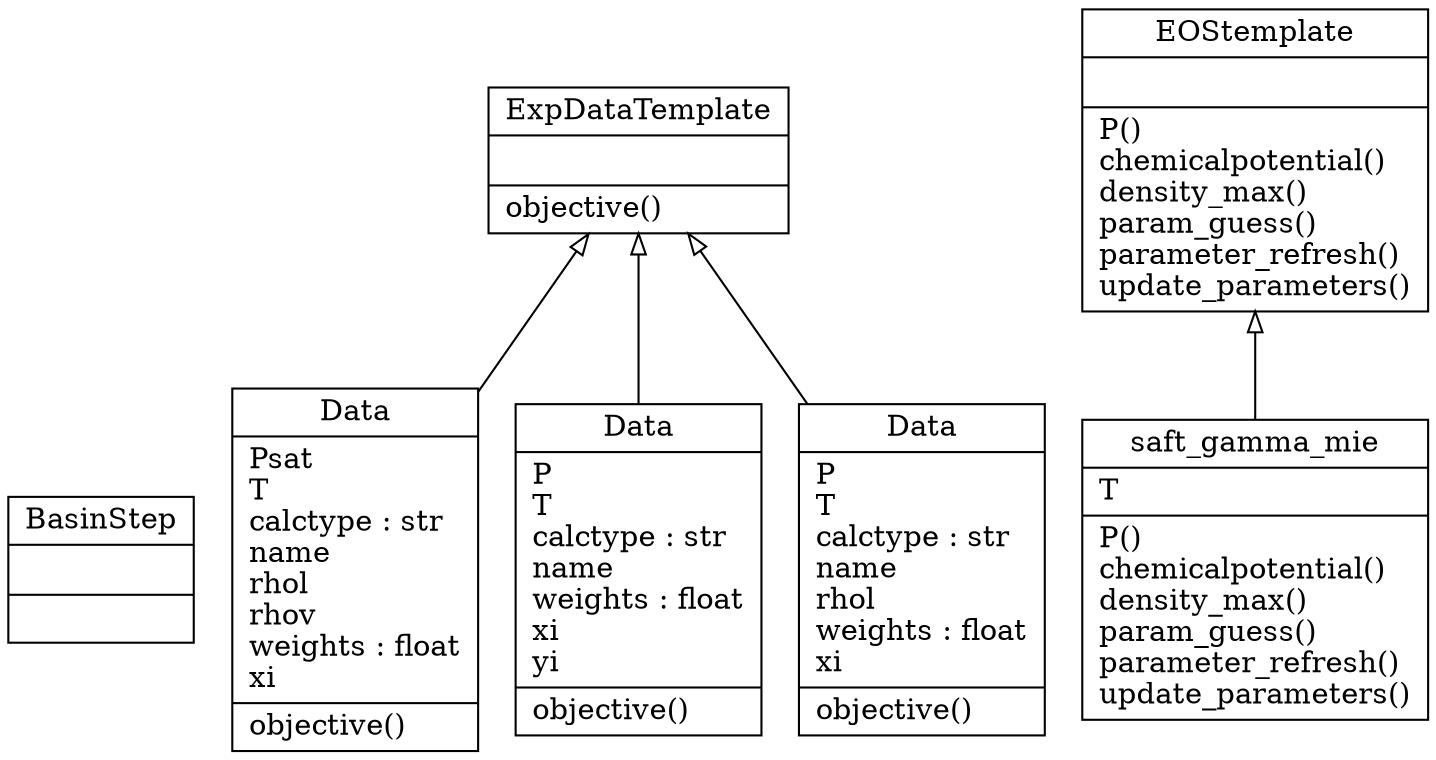 digraph "classes" {
charset="utf-8"
rankdir=BT
"0" [label="{BasinStep|\l|}", shape="record"];
"1" [label="{Data|Psat\lT\lcalctype : str\lname\lrhol\lrhov\lweights : float\lxi\l|objective()\l}", shape="record"];
"2" [label="{Data|P\lT\lcalctype : str\lname\lweights : float\lxi\lyi\l|objective()\l}", shape="record"];
"3" [label="{Data|P\lT\lcalctype : str\lname\lrhol\lweights : float\lxi\l|objective()\l}", shape="record"];
"4" [label="{EOStemplate|\l|P()\lchemicalpotential()\ldensity_max()\lparam_guess()\lparameter_refresh()\lupdate_parameters()\l}", shape="record"];
"5" [label="{ExpDataTemplate|\l|objective()\l}", shape="record"];
"8" [label="{saft_gamma_mie|T\l|P()\lchemicalpotential()\ldensity_max()\lparam_guess()\lparameter_refresh()\lupdate_parameters()\l}", shape="record"];
"1" -> "5" [arrowhead="empty", arrowtail="none"];
"2" -> "5" [arrowhead="empty", arrowtail="none"];
"3" -> "5" [arrowhead="empty", arrowtail="none"];
"8" -> "4" [arrowhead="empty", arrowtail="none"];
}
